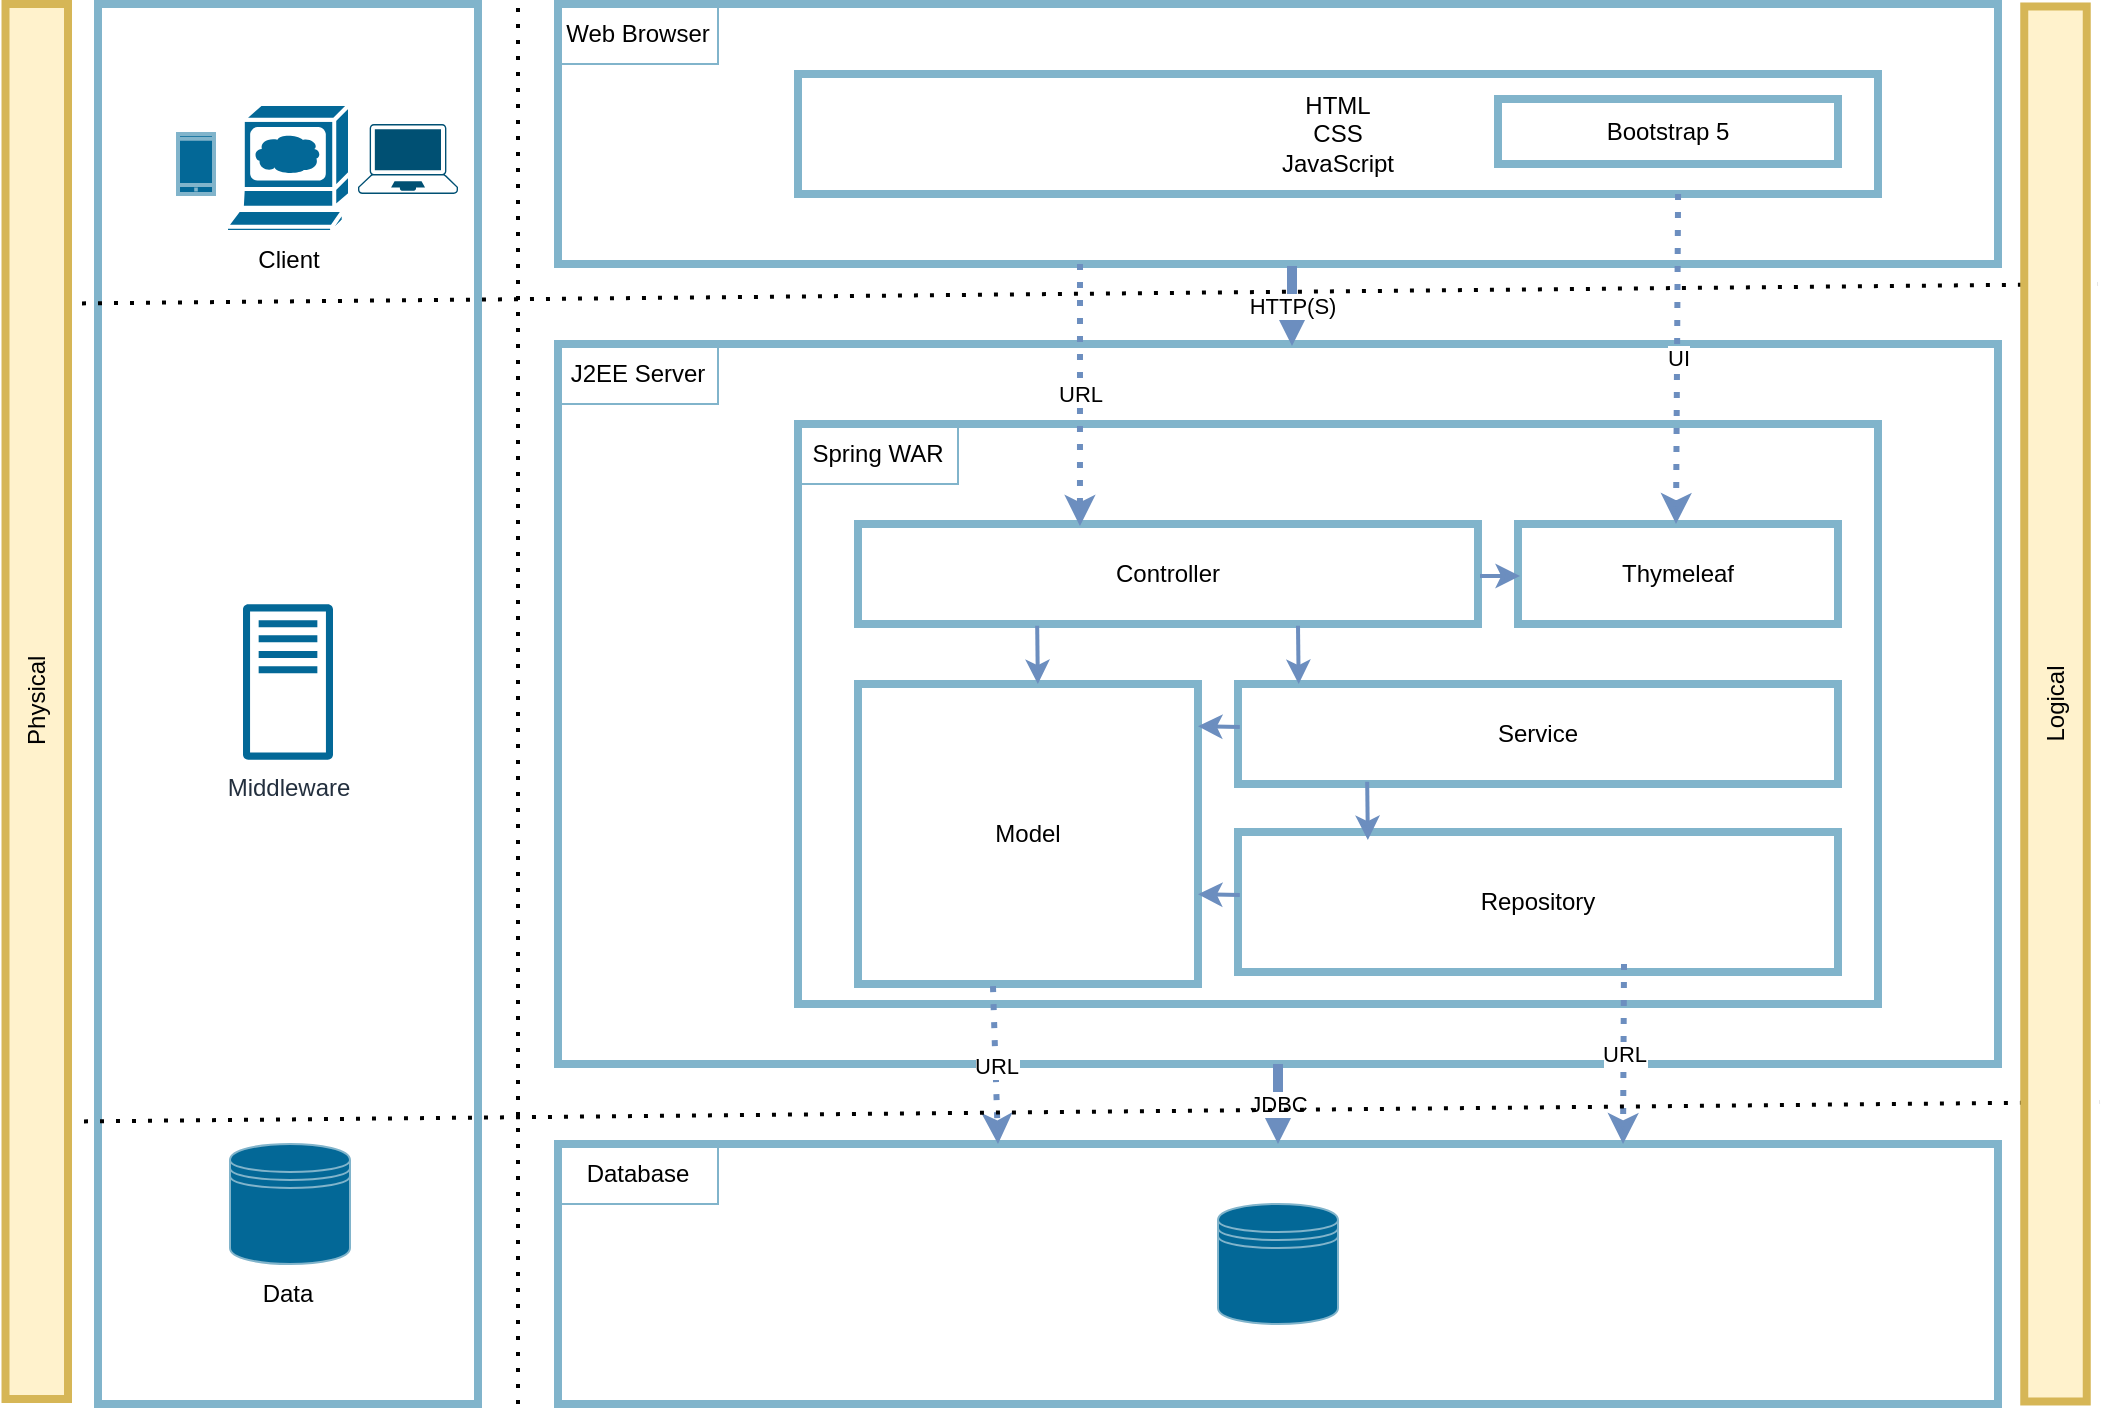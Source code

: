 <mxfile version="20.8.10" type="device"><diagram name="Page-1" id="4z8TRQdgjV0MRrvlpB9m"><mxGraphModel dx="1098" dy="820" grid="1" gridSize="10" guides="1" tooltips="1" connect="1" arrows="1" fold="1" page="1" pageScale="1" pageWidth="850" pageHeight="1100" math="0" shadow="0"><root><mxCell id="0"/><mxCell id="1" parent="0"/><mxCell id="D19SpQrq9sF7mbCw8guA-1" value="" style="endArrow=none;dashed=1;html=1;dashPattern=1 3;strokeWidth=2;rounded=0;" edge="1" parent="1"><mxGeometry width="50" height="50" relative="1" as="geometry"><mxPoint x="270" y="770" as="sourcePoint"/><mxPoint x="270" y="70" as="targetPoint"/></mxGeometry></mxCell><mxCell id="D19SpQrq9sF7mbCw8guA-4" value="" style="rounded=0;whiteSpace=wrap;html=1;strokeColor=#81b4cb;strokeWidth=4;fillColor=none;" vertex="1" parent="1"><mxGeometry x="60" y="70" width="190" height="700" as="geometry"/></mxCell><mxCell id="D19SpQrq9sF7mbCw8guA-5" value="Client" style="shape=mxgraph.cisco.computers_and_peripherals.web_browser;html=1;pointerEvents=1;dashed=0;fillColor=#036897;strokeColor=#ffffff;strokeWidth=2;verticalLabelPosition=bottom;verticalAlign=top;align=center;outlineConnect=0;" vertex="1" parent="1"><mxGeometry x="124" y="120" width="62" height="64" as="geometry"/></mxCell><mxCell id="D19SpQrq9sF7mbCw8guA-6" value="" style="html=1;verticalLabelPosition=bottom;align=center;labelBackgroundColor=#ffffff;verticalAlign=top;strokeWidth=2;strokeColor=#81b4cb;shadow=0;dashed=0;shape=mxgraph.ios7.icons.smartphone;fillColor=#036897;" vertex="1" parent="1"><mxGeometry x="100" y="135" width="18" height="30" as="geometry"/></mxCell><mxCell id="D19SpQrq9sF7mbCw8guA-7" value="" style="points=[[0.13,0.02,0],[0.5,0,0],[0.87,0.02,0],[0.885,0.4,0],[0.985,0.985,0],[0.5,1,0],[0.015,0.985,0],[0.115,0.4,0]];verticalLabelPosition=bottom;sketch=0;html=1;verticalAlign=top;aspect=fixed;align=center;pointerEvents=1;shape=mxgraph.cisco19.laptop;fillColor=#005073;strokeColor=none;" vertex="1" parent="1"><mxGeometry x="190" y="130" width="50" height="35" as="geometry"/></mxCell><mxCell id="D19SpQrq9sF7mbCw8guA-9" value="" style="shape=datastore;whiteSpace=wrap;html=1;strokeColor=#81b4cb;fillColor=#036897;" vertex="1" parent="1"><mxGeometry x="126" y="640" width="60" height="60" as="geometry"/></mxCell><mxCell id="D19SpQrq9sF7mbCw8guA-11" value="Middleware" style="sketch=0;outlineConnect=0;fontColor=#232F3E;gradientColor=none;fillColor=#036897;strokeColor=none;dashed=0;verticalLabelPosition=bottom;verticalAlign=top;align=center;html=1;fontSize=12;fontStyle=0;aspect=fixed;pointerEvents=1;shape=mxgraph.aws4.traditional_server;" vertex="1" parent="1"><mxGeometry x="132.5" y="370" width="45" height="78" as="geometry"/></mxCell><mxCell id="D19SpQrq9sF7mbCw8guA-12" value="Data" style="text;html=1;strokeColor=none;fillColor=none;align=center;verticalAlign=middle;whiteSpace=wrap;rounded=0;" vertex="1" parent="1"><mxGeometry x="125" y="700" width="60" height="30" as="geometry"/></mxCell><mxCell id="D19SpQrq9sF7mbCw8guA-14" value="" style="rounded=0;whiteSpace=wrap;html=1;strokeColor=#81b4cb;fillColor=none;strokeWidth=4;" vertex="1" parent="1"><mxGeometry x="290" y="70" width="720" height="130" as="geometry"/></mxCell><mxCell id="D19SpQrq9sF7mbCw8guA-15" value="" style="rounded=0;whiteSpace=wrap;html=1;strokeColor=#81b4cb;fillColor=none;strokeWidth=4;" vertex="1" parent="1"><mxGeometry x="290" y="240" width="720" height="360" as="geometry"/></mxCell><mxCell id="D19SpQrq9sF7mbCw8guA-16" value="" style="rounded=0;whiteSpace=wrap;html=1;strokeColor=#81b4cb;fillColor=none;strokeWidth=4;" vertex="1" parent="1"><mxGeometry x="290" y="640" width="720" height="130" as="geometry"/></mxCell><mxCell id="D19SpQrq9sF7mbCw8guA-17" value="" style="shape=datastore;whiteSpace=wrap;html=1;strokeColor=#81b4cb;fillColor=#036897;" vertex="1" parent="1"><mxGeometry x="620" y="670" width="60" height="60" as="geometry"/></mxCell><mxCell id="D19SpQrq9sF7mbCw8guA-18" value="J2EE Server" style="text;html=1;strokeColor=#81b4cb;fillColor=none;align=center;verticalAlign=middle;whiteSpace=wrap;rounded=0;" vertex="1" parent="1"><mxGeometry x="290" y="240" width="80" height="30" as="geometry"/></mxCell><mxCell id="D19SpQrq9sF7mbCw8guA-19" value="Database" style="text;html=1;strokeColor=#81b4cb;fillColor=none;align=center;verticalAlign=middle;whiteSpace=wrap;rounded=0;" vertex="1" parent="1"><mxGeometry x="290" y="640" width="80" height="30" as="geometry"/></mxCell><mxCell id="D19SpQrq9sF7mbCw8guA-20" value="Web Browser" style="text;html=1;strokeColor=#81b4cb;fillColor=none;align=center;verticalAlign=middle;whiteSpace=wrap;rounded=0;" vertex="1" parent="1"><mxGeometry x="290" y="70" width="80" height="30" as="geometry"/></mxCell><mxCell id="D19SpQrq9sF7mbCw8guA-21" value="JDBC" style="endArrow=classic;html=1;rounded=0;entryX=0.5;entryY=0;entryDx=0;entryDy=0;exitX=0.5;exitY=1;exitDx=0;exitDy=0;fillColor=#dae8fc;strokeColor=#6c8ebf;strokeWidth=5;" edge="1" parent="1" source="D19SpQrq9sF7mbCw8guA-15" target="D19SpQrq9sF7mbCw8guA-16"><mxGeometry width="50" height="50" relative="1" as="geometry"><mxPoint x="500" y="440" as="sourcePoint"/><mxPoint x="550" y="390" as="targetPoint"/></mxGeometry></mxCell><mxCell id="D19SpQrq9sF7mbCw8guA-22" value="HTTP(S)" style="endArrow=classic;html=1;rounded=0;entryX=0.5;entryY=0;entryDx=0;entryDy=0;exitX=0.5;exitY=1;exitDx=0;exitDy=0;fillColor=#dae8fc;strokeColor=#6c8ebf;strokeWidth=5;" edge="1" parent="1"><mxGeometry width="50" height="50" relative="1" as="geometry"><mxPoint x="657" y="201" as="sourcePoint"/><mxPoint x="657" y="241" as="targetPoint"/></mxGeometry></mxCell><mxCell id="D19SpQrq9sF7mbCw8guA-23" value="HTML&lt;br&gt;CSS&lt;br&gt;JavaScript" style="rounded=0;whiteSpace=wrap;html=1;strokeColor=#81b4cb;strokeWidth=4;fillColor=none;" vertex="1" parent="1"><mxGeometry x="410" y="105" width="540" height="60" as="geometry"/></mxCell><mxCell id="D19SpQrq9sF7mbCw8guA-24" value="Bootstrap 5" style="rounded=0;whiteSpace=wrap;html=1;strokeColor=#81b4cb;strokeWidth=4;fillColor=none;" vertex="1" parent="1"><mxGeometry x="760" y="117.5" width="170" height="32.5" as="geometry"/></mxCell><mxCell id="D19SpQrq9sF7mbCw8guA-25" value="" style="rounded=0;whiteSpace=wrap;html=1;strokeColor=#81b4cb;strokeWidth=4;fillColor=none;" vertex="1" parent="1"><mxGeometry x="410" y="280" width="540" height="290" as="geometry"/></mxCell><mxCell id="D19SpQrq9sF7mbCw8guA-26" value="Spring WAR" style="text;html=1;strokeColor=#81b4cb;fillColor=none;align=center;verticalAlign=middle;whiteSpace=wrap;rounded=0;" vertex="1" parent="1"><mxGeometry x="410" y="280" width="80" height="30" as="geometry"/></mxCell><mxCell id="D19SpQrq9sF7mbCw8guA-27" value="Controller" style="rounded=0;whiteSpace=wrap;html=1;strokeColor=#81b4cb;strokeWidth=4;fillColor=none;" vertex="1" parent="1"><mxGeometry x="440" y="330" width="310" height="50" as="geometry"/></mxCell><mxCell id="D19SpQrq9sF7mbCw8guA-28" value="Thymeleaf" style="rounded=0;whiteSpace=wrap;html=1;strokeColor=#81b4cb;strokeWidth=4;fillColor=none;" vertex="1" parent="1"><mxGeometry x="770" y="330" width="160" height="50" as="geometry"/></mxCell><mxCell id="D19SpQrq9sF7mbCw8guA-29" value="URL" style="endArrow=classic;html=1;rounded=0;entryX=0.358;entryY=0.02;entryDx=0;entryDy=0;fillColor=#dae8fc;strokeColor=#6c8ebf;strokeWidth=3;entryPerimeter=0;dashed=1;dashPattern=1 2;" edge="1" parent="1" target="D19SpQrq9sF7mbCw8guA-27"><mxGeometry width="50" height="50" relative="1" as="geometry"><mxPoint x="551" y="200" as="sourcePoint"/><mxPoint x="557" y="251" as="targetPoint"/></mxGeometry></mxCell><mxCell id="D19SpQrq9sF7mbCw8guA-31" value="UI" style="endArrow=classic;html=1;rounded=0;entryX=0.358;entryY=0.02;entryDx=0;entryDy=0;exitX=0.263;exitY=1.017;exitDx=0;exitDy=0;fillColor=#dae8fc;strokeColor=#6c8ebf;strokeWidth=3;entryPerimeter=0;exitPerimeter=0;dashed=1;dashPattern=1 2;" edge="1" parent="1"><mxGeometry width="50" height="50" relative="1" as="geometry"><mxPoint x="850.04" y="165.0" as="sourcePoint"/><mxPoint x="849" y="329.98" as="targetPoint"/></mxGeometry></mxCell><mxCell id="D19SpQrq9sF7mbCw8guA-33" value="Service" style="rounded=0;whiteSpace=wrap;html=1;strokeColor=#81b4cb;strokeWidth=4;fillColor=none;" vertex="1" parent="1"><mxGeometry x="630" y="410" width="300" height="50" as="geometry"/></mxCell><mxCell id="D19SpQrq9sF7mbCw8guA-34" value="Repository" style="rounded=0;whiteSpace=wrap;html=1;strokeColor=#81b4cb;strokeWidth=4;fillColor=none;" vertex="1" parent="1"><mxGeometry x="630" y="484" width="300" height="70" as="geometry"/></mxCell><mxCell id="D19SpQrq9sF7mbCw8guA-35" value="Model" style="rounded=0;whiteSpace=wrap;html=1;strokeColor=#81b4cb;strokeWidth=4;fillColor=none;" vertex="1" parent="1"><mxGeometry x="440" y="410" width="170" height="150" as="geometry"/></mxCell><mxCell id="D19SpQrq9sF7mbCw8guA-38" value="&lt;br&gt;" style="endArrow=classic;html=1;rounded=0;entryX=0.529;entryY=0;entryDx=0;entryDy=0;fillColor=#dae8fc;strokeColor=#6c8ebf;strokeWidth=2;exitX=0.289;exitY=1.018;exitDx=0;exitDy=0;exitPerimeter=0;entryPerimeter=0;" edge="1" parent="1" source="D19SpQrq9sF7mbCw8guA-27" target="D19SpQrq9sF7mbCw8guA-35"><mxGeometry x="-0.957" y="4" width="50" height="50" relative="1" as="geometry"><mxPoint x="520" y="380" as="sourcePoint"/><mxPoint x="524" y="407" as="targetPoint"/><mxPoint as="offset"/></mxGeometry></mxCell><mxCell id="D19SpQrq9sF7mbCw8guA-39" value="&lt;br&gt;" style="endArrow=classic;html=1;rounded=0;entryX=0.529;entryY=0;entryDx=0;entryDy=0;fillColor=#dae8fc;strokeColor=#6c8ebf;strokeWidth=2;exitX=0.289;exitY=1.018;exitDx=0;exitDy=0;exitPerimeter=0;entryPerimeter=0;" edge="1" parent="1"><mxGeometry x="-0.957" y="4" width="50" height="50" relative="1" as="geometry"><mxPoint x="660.0" y="380.9" as="sourcePoint"/><mxPoint x="660.34" y="410" as="targetPoint"/><mxPoint as="offset"/></mxGeometry></mxCell><mxCell id="D19SpQrq9sF7mbCw8guA-40" value="&lt;br&gt;" style="endArrow=none;html=1;rounded=0;entryX=0.003;entryY=0.429;entryDx=0;entryDy=0;fillColor=#dae8fc;strokeColor=#6c8ebf;strokeWidth=2;exitX=1;exitY=0.141;exitDx=0;exitDy=0;exitPerimeter=0;entryPerimeter=0;startArrow=classic;startFill=1;endFill=0;" edge="1" parent="1" source="D19SpQrq9sF7mbCw8guA-35" target="D19SpQrq9sF7mbCw8guA-33"><mxGeometry x="-0.957" y="4" width="50" height="50" relative="1" as="geometry"><mxPoint x="670.0" y="390.9" as="sourcePoint"/><mxPoint x="670.34" y="420" as="targetPoint"/><mxPoint as="offset"/></mxGeometry></mxCell><mxCell id="D19SpQrq9sF7mbCw8guA-41" value="&lt;br&gt;" style="endArrow=classic;html=1;rounded=0;entryX=0;entryY=0.5;entryDx=0;entryDy=0;fillColor=#dae8fc;strokeColor=#6c8ebf;strokeWidth=2;exitX=1;exitY=0.5;exitDx=0;exitDy=0;" edge="1" parent="1"><mxGeometry x="-0.957" y="4" width="50" height="50" relative="1" as="geometry"><mxPoint x="751" y="356" as="sourcePoint"/><mxPoint x="771" y="356" as="targetPoint"/><mxPoint as="offset"/></mxGeometry></mxCell><mxCell id="D19SpQrq9sF7mbCw8guA-42" value="&lt;br&gt;" style="endArrow=classic;html=1;rounded=0;entryX=0.529;entryY=0;entryDx=0;entryDy=0;fillColor=#dae8fc;strokeColor=#6c8ebf;strokeWidth=2;exitX=0.289;exitY=1.018;exitDx=0;exitDy=0;exitPerimeter=0;entryPerimeter=0;" edge="1" parent="1"><mxGeometry x="-0.957" y="4" width="50" height="50" relative="1" as="geometry"><mxPoint x="694.59" y="458.9" as="sourcePoint"/><mxPoint x="694.93" y="488" as="targetPoint"/><mxPoint as="offset"/></mxGeometry></mxCell><mxCell id="D19SpQrq9sF7mbCw8guA-43" value="URL" style="endArrow=classic;html=1;rounded=0;entryX=0.358;entryY=0.02;entryDx=0;entryDy=0;fillColor=#dae8fc;strokeColor=#6c8ebf;strokeWidth=3;entryPerimeter=0;dashed=1;dashPattern=1 2;exitX=0.397;exitY=1.007;exitDx=0;exitDy=0;exitPerimeter=0;" edge="1" parent="1" source="D19SpQrq9sF7mbCw8guA-35"><mxGeometry width="50" height="50" relative="1" as="geometry"><mxPoint x="510.02" y="509" as="sourcePoint"/><mxPoint x="510" y="640" as="targetPoint"/></mxGeometry></mxCell><mxCell id="D19SpQrq9sF7mbCw8guA-44" value="URL" style="endArrow=classic;html=1;rounded=0;entryX=0.358;entryY=0.02;entryDx=0;entryDy=0;fillColor=#dae8fc;strokeColor=#6c8ebf;strokeWidth=3;entryPerimeter=0;dashed=1;dashPattern=1 2;" edge="1" parent="1"><mxGeometry width="50" height="50" relative="1" as="geometry"><mxPoint x="823" y="550" as="sourcePoint"/><mxPoint x="822.51" y="640" as="targetPoint"/></mxGeometry></mxCell><mxCell id="D19SpQrq9sF7mbCw8guA-45" value="&lt;br&gt;" style="endArrow=none;html=1;rounded=0;entryX=0.003;entryY=0.429;entryDx=0;entryDy=0;fillColor=#dae8fc;strokeColor=#6c8ebf;strokeWidth=2;exitX=1;exitY=0.141;exitDx=0;exitDy=0;exitPerimeter=0;entryPerimeter=0;startArrow=classic;startFill=1;endFill=0;" edge="1" parent="1"><mxGeometry x="-0.957" y="4" width="50" height="50" relative="1" as="geometry"><mxPoint x="610" y="515.15" as="sourcePoint"/><mxPoint x="630.9" y="515.45" as="targetPoint"/><mxPoint as="offset"/></mxGeometry></mxCell><mxCell id="D19SpQrq9sF7mbCw8guA-46" value="" style="endArrow=none;dashed=1;html=1;dashPattern=1 3;strokeWidth=2;rounded=0;" edge="1" parent="1"><mxGeometry width="50" height="50" relative="1" as="geometry"><mxPoint x="20" y="220" as="sourcePoint"/><mxPoint x="1060" y="210" as="targetPoint"/></mxGeometry></mxCell><mxCell id="D19SpQrq9sF7mbCw8guA-47" value="" style="endArrow=none;dashed=1;html=1;dashPattern=1 3;strokeWidth=2;rounded=0;" edge="1" parent="1"><mxGeometry width="50" height="50" relative="1" as="geometry"><mxPoint x="21" y="629" as="sourcePoint"/><mxPoint x="1061" y="619" as="targetPoint"/></mxGeometry></mxCell><mxCell id="D19SpQrq9sF7mbCw8guA-48" value="Physical" style="rounded=0;whiteSpace=wrap;html=1;strokeColor=#d6b656;strokeWidth=4;fillColor=#fff2cc;rotation=-90;" vertex="1" parent="1"><mxGeometry x="-319.37" y="403.13" width="697.5" height="31.25" as="geometry"/></mxCell><mxCell id="D19SpQrq9sF7mbCw8guA-49" value="Logical" style="rounded=0;whiteSpace=wrap;html=1;strokeColor=#d6b656;strokeWidth=4;fillColor=#fff2cc;rotation=-90;" vertex="1" parent="1"><mxGeometry x="690" y="404.37" width="697.5" height="31.25" as="geometry"/></mxCell></root></mxGraphModel></diagram></mxfile>